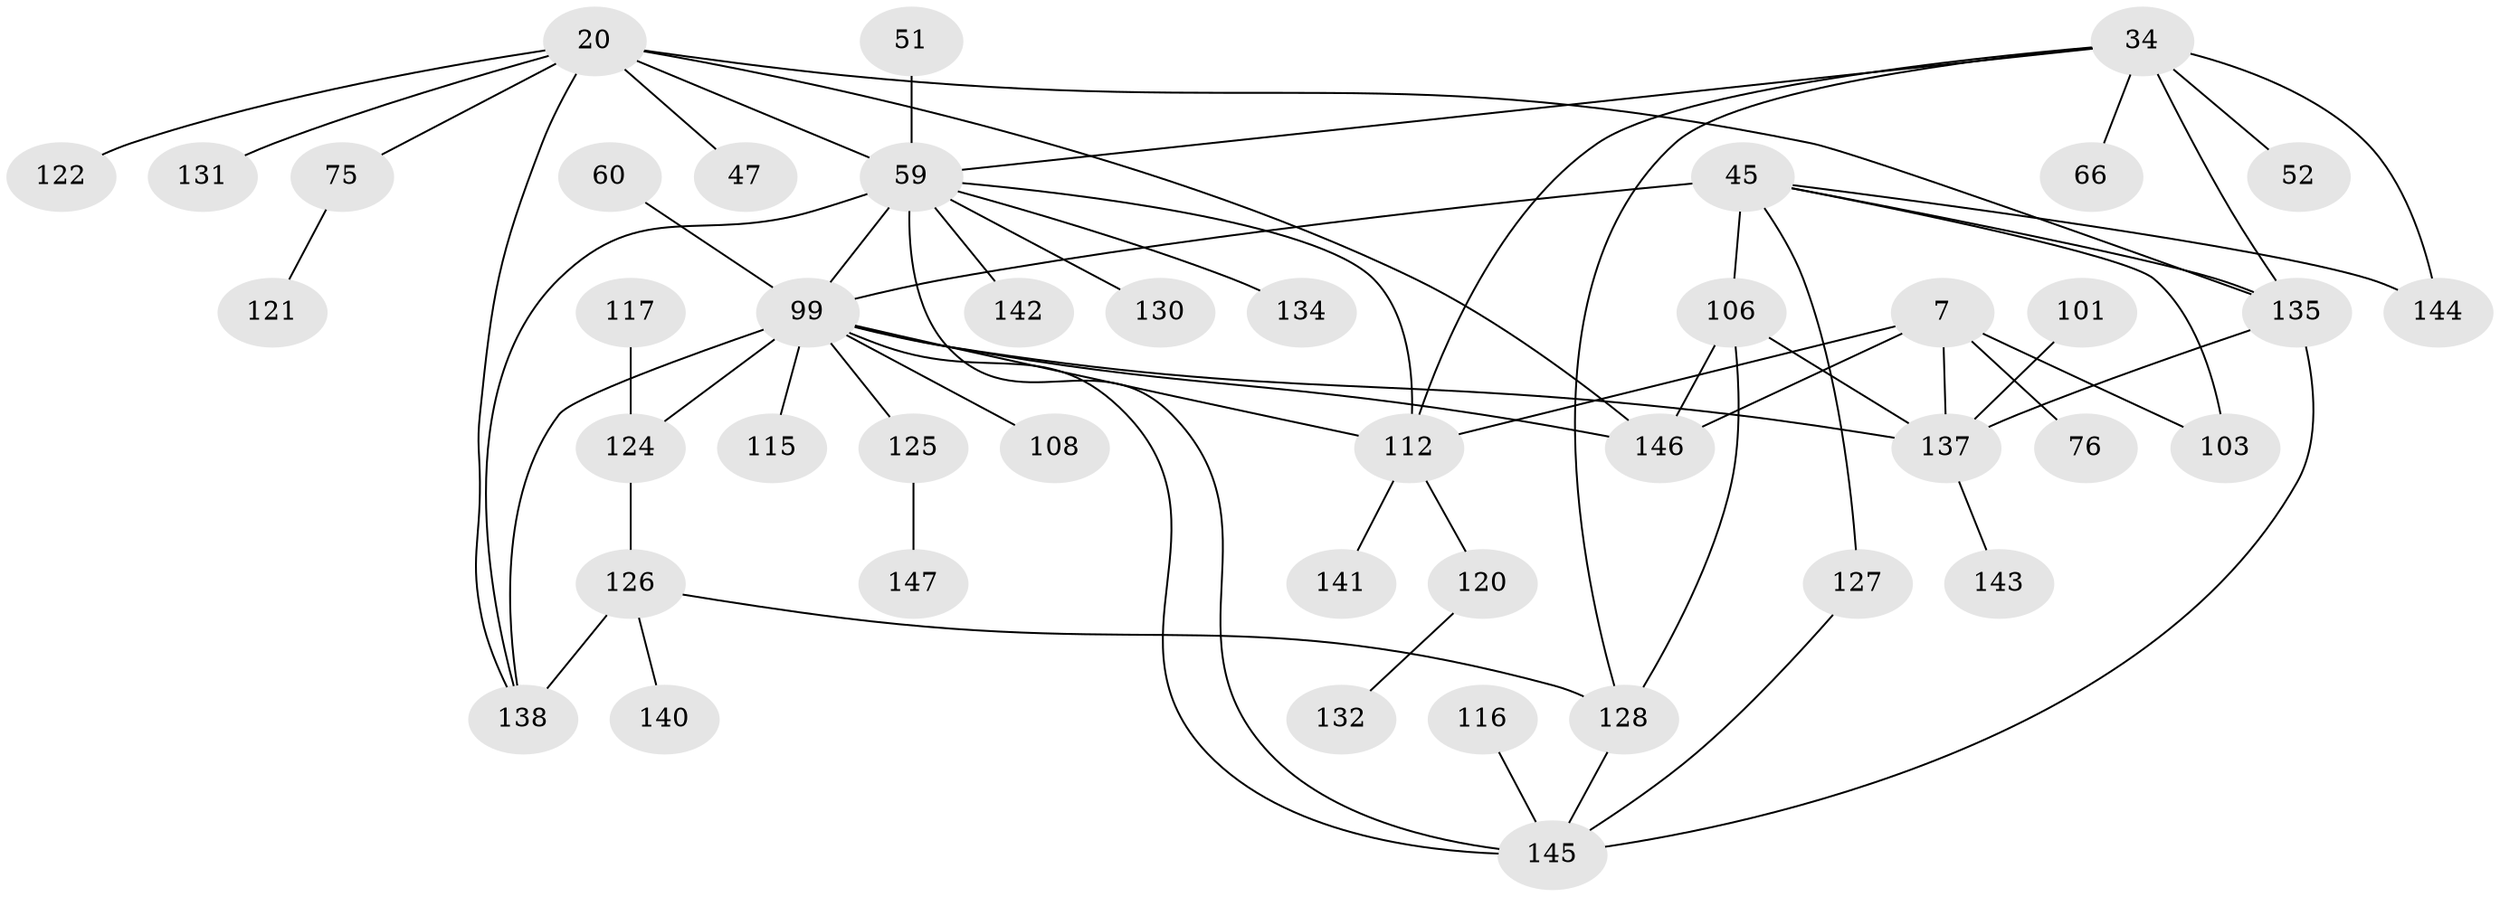 // original degree distribution, {12: 0.006802721088435374, 3: 0.22448979591836735, 6: 0.027210884353741496, 4: 0.09523809523809523, 2: 0.3945578231292517, 5: 0.02040816326530612, 7: 0.013605442176870748, 1: 0.21768707482993196}
// Generated by graph-tools (version 1.1) at 2025/46/03/04/25 21:46:14]
// undirected, 44 vertices, 64 edges
graph export_dot {
graph [start="1"]
  node [color=gray90,style=filled];
  7;
  20 [super="+16"];
  34 [super="+25"];
  45 [super="+40"];
  47;
  51;
  52;
  59 [super="+4+3+9+57"];
  60 [super="+49"];
  66;
  75 [super="+38"];
  76 [super="+33"];
  99 [super="+13+19+26+12"];
  101 [super="+56"];
  103 [super="+83"];
  106 [super="+41"];
  108 [super="+80+94"];
  112 [super="+39+88+104+73+50"];
  115 [super="+62"];
  116;
  117;
  120;
  121;
  122;
  124 [super="+44+97"];
  125;
  126 [super="+77"];
  127 [super="+86"];
  128 [super="+110"];
  130;
  131 [super="+55+63+70+72"];
  132;
  134 [super="+11"];
  135 [super="+61+109+43+119"];
  137 [super="+129+123"];
  138 [super="+113+84+136"];
  140;
  141;
  142;
  143;
  144 [super="+74"];
  145 [super="+46+139"];
  146 [super="+114+107+118"];
  147;
  7 -- 103;
  7 -- 137;
  7 -- 146;
  7 -- 76;
  7 -- 112 [weight=2];
  20 -- 75 [weight=2];
  20 -- 47;
  20 -- 122;
  20 -- 59 [weight=2];
  20 -- 135;
  20 -- 146;
  20 -- 131;
  20 -- 138;
  34 -- 144 [weight=2];
  34 -- 66;
  34 -- 52;
  34 -- 59;
  34 -- 112;
  34 -- 135;
  34 -- 128;
  45 -- 99 [weight=2];
  45 -- 144;
  45 -- 106 [weight=2];
  45 -- 135;
  45 -- 103;
  45 -- 127;
  51 -- 59;
  59 -- 130;
  59 -- 142;
  59 -- 99 [weight=2];
  59 -- 145 [weight=2];
  59 -- 134;
  59 -- 138;
  59 -- 112 [weight=2];
  60 -- 99;
  75 -- 121;
  99 -- 137 [weight=2];
  99 -- 115 [weight=2];
  99 -- 125;
  99 -- 124 [weight=2];
  99 -- 108;
  99 -- 145;
  99 -- 146;
  99 -- 138 [weight=2];
  99 -- 112 [weight=3];
  101 -- 137;
  106 -- 146;
  106 -- 137;
  106 -- 128;
  112 -- 120;
  112 -- 141;
  116 -- 145;
  117 -- 124;
  120 -- 132;
  124 -- 126;
  125 -- 147;
  126 -- 140;
  126 -- 138 [weight=2];
  126 -- 128;
  127 -- 145;
  128 -- 145 [weight=2];
  135 -- 137;
  135 -- 145;
  137 -- 143;
}
